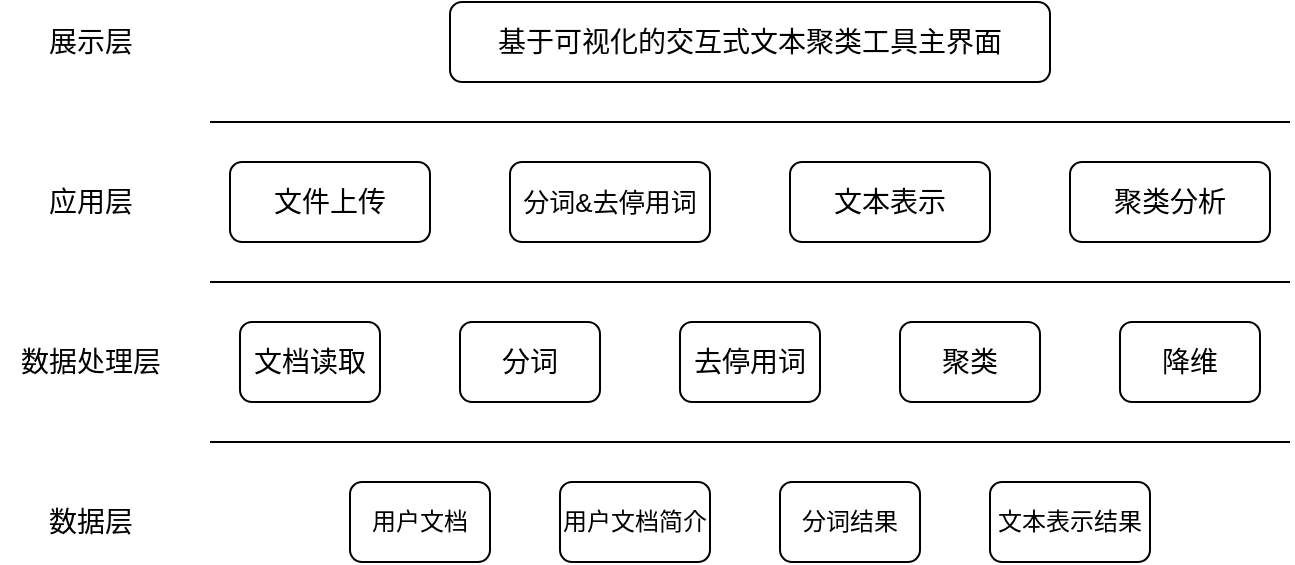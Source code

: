 <mxfile version="15.8.6" type="github">
  <diagram id="6I0OCvxSQrVGMHxT2VVA" name="Page-1">
    <mxGraphModel dx="946" dy="452" grid="1" gridSize="10" guides="1" tooltips="1" connect="1" arrows="1" fold="1" page="1" pageScale="1" pageWidth="850" pageHeight="1100" math="0" shadow="0">
      <root>
        <mxCell id="0" />
        <mxCell id="1" parent="0" />
        <mxCell id="PdXEj4z8-R94ppj7jfaC-1" value="基于可视化的交互式文本聚类工具主界面" style="rounded=1;whiteSpace=wrap;html=1;fontSize=14;" vertex="1" parent="1">
          <mxGeometry x="260" y="370" width="300" height="40" as="geometry" />
        </mxCell>
        <mxCell id="PdXEj4z8-R94ppj7jfaC-2" value="文件上传" style="rounded=1;whiteSpace=wrap;html=1;fontSize=14;" vertex="1" parent="1">
          <mxGeometry x="150" y="450" width="100" height="40" as="geometry" />
        </mxCell>
        <mxCell id="PdXEj4z8-R94ppj7jfaC-3" value="分词&amp;amp;去停用词" style="rounded=1;whiteSpace=wrap;html=1;fontSize=13;" vertex="1" parent="1">
          <mxGeometry x="290" y="450" width="100" height="40" as="geometry" />
        </mxCell>
        <mxCell id="PdXEj4z8-R94ppj7jfaC-4" value="文本表示" style="rounded=1;whiteSpace=wrap;html=1;fontSize=14;" vertex="1" parent="1">
          <mxGeometry x="430" y="450" width="100" height="40" as="geometry" />
        </mxCell>
        <mxCell id="PdXEj4z8-R94ppj7jfaC-5" value="聚类分析" style="rounded=1;whiteSpace=wrap;html=1;fontSize=14;" vertex="1" parent="1">
          <mxGeometry x="570" y="450" width="100" height="40" as="geometry" />
        </mxCell>
        <mxCell id="PdXEj4z8-R94ppj7jfaC-6" value="文档读取" style="rounded=1;whiteSpace=wrap;html=1;fontSize=14;" vertex="1" parent="1">
          <mxGeometry x="155" y="530" width="70" height="40" as="geometry" />
        </mxCell>
        <mxCell id="PdXEj4z8-R94ppj7jfaC-7" value="分词" style="rounded=1;whiteSpace=wrap;html=1;fontSize=14;" vertex="1" parent="1">
          <mxGeometry x="265" y="530" width="70" height="40" as="geometry" />
        </mxCell>
        <mxCell id="PdXEj4z8-R94ppj7jfaC-8" value="去停用词" style="rounded=1;whiteSpace=wrap;html=1;fontSize=14;" vertex="1" parent="1">
          <mxGeometry x="375" y="530" width="70" height="40" as="geometry" />
        </mxCell>
        <mxCell id="PdXEj4z8-R94ppj7jfaC-9" value="聚类" style="rounded=1;whiteSpace=wrap;html=1;fontSize=14;" vertex="1" parent="1">
          <mxGeometry x="485" y="530" width="70" height="40" as="geometry" />
        </mxCell>
        <mxCell id="PdXEj4z8-R94ppj7jfaC-10" value="降维" style="rounded=1;whiteSpace=wrap;html=1;fontSize=14;" vertex="1" parent="1">
          <mxGeometry x="595" y="530" width="70" height="40" as="geometry" />
        </mxCell>
        <mxCell id="PdXEj4z8-R94ppj7jfaC-11" value="用户文档" style="rounded=1;whiteSpace=wrap;html=1;" vertex="1" parent="1">
          <mxGeometry x="210" y="610" width="70" height="40" as="geometry" />
        </mxCell>
        <mxCell id="PdXEj4z8-R94ppj7jfaC-12" value="分词结果" style="rounded=1;whiteSpace=wrap;html=1;" vertex="1" parent="1">
          <mxGeometry x="425" y="610" width="70" height="40" as="geometry" />
        </mxCell>
        <mxCell id="PdXEj4z8-R94ppj7jfaC-13" value="文本表示结果" style="rounded=1;whiteSpace=wrap;html=1;" vertex="1" parent="1">
          <mxGeometry x="530" y="610" width="80" height="40" as="geometry" />
        </mxCell>
        <mxCell id="PdXEj4z8-R94ppj7jfaC-14" value="用户文档简介" style="rounded=1;whiteSpace=wrap;html=1;" vertex="1" parent="1">
          <mxGeometry x="315" y="610" width="75" height="40" as="geometry" />
        </mxCell>
        <mxCell id="PdXEj4z8-R94ppj7jfaC-15" value="" style="endArrow=none;html=1;rounded=0;" edge="1" parent="1">
          <mxGeometry width="50" height="50" relative="1" as="geometry">
            <mxPoint x="140" y="430" as="sourcePoint" />
            <mxPoint x="680" y="430" as="targetPoint" />
          </mxGeometry>
        </mxCell>
        <mxCell id="PdXEj4z8-R94ppj7jfaC-17" value="" style="endArrow=none;html=1;rounded=0;" edge="1" parent="1">
          <mxGeometry width="50" height="50" relative="1" as="geometry">
            <mxPoint x="140" y="510" as="sourcePoint" />
            <mxPoint x="680" y="510" as="targetPoint" />
          </mxGeometry>
        </mxCell>
        <mxCell id="PdXEj4z8-R94ppj7jfaC-18" value="" style="endArrow=none;html=1;rounded=0;" edge="1" parent="1">
          <mxGeometry width="50" height="50" relative="1" as="geometry">
            <mxPoint x="140" y="590" as="sourcePoint" />
            <mxPoint x="680" y="590" as="targetPoint" />
          </mxGeometry>
        </mxCell>
        <mxCell id="PdXEj4z8-R94ppj7jfaC-19" value="展示层" style="text;html=1;align=center;verticalAlign=middle;resizable=0;points=[];autosize=1;strokeColor=none;fillColor=none;fontSize=14;" vertex="1" parent="1">
          <mxGeometry x="50" y="380" width="60" height="20" as="geometry" />
        </mxCell>
        <mxCell id="PdXEj4z8-R94ppj7jfaC-20" value="应用层" style="text;html=1;align=center;verticalAlign=middle;resizable=0;points=[];autosize=1;strokeColor=none;fillColor=none;fontSize=14;" vertex="1" parent="1">
          <mxGeometry x="50" y="460" width="60" height="20" as="geometry" />
        </mxCell>
        <mxCell id="PdXEj4z8-R94ppj7jfaC-21" value="数据处理层" style="text;html=1;align=center;verticalAlign=middle;resizable=0;points=[];autosize=1;strokeColor=none;fillColor=none;fontSize=14;" vertex="1" parent="1">
          <mxGeometry x="35" y="540" width="90" height="20" as="geometry" />
        </mxCell>
        <mxCell id="PdXEj4z8-R94ppj7jfaC-22" value="数据层" style="text;html=1;align=center;verticalAlign=middle;resizable=0;points=[];autosize=1;strokeColor=none;fillColor=none;fontSize=14;" vertex="1" parent="1">
          <mxGeometry x="50" y="620" width="60" height="20" as="geometry" />
        </mxCell>
      </root>
    </mxGraphModel>
  </diagram>
</mxfile>
